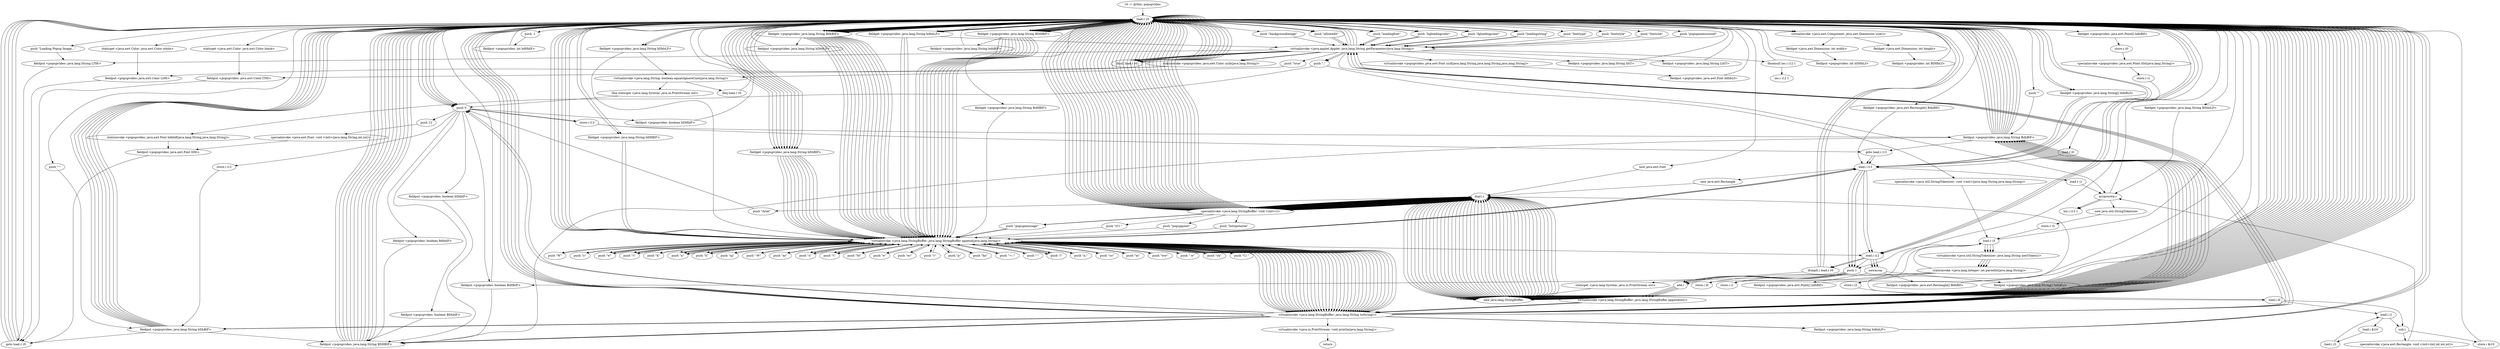 digraph "" {
    "r0 := @this: popupvideo"
    "load.r r0"
    "r0 := @this: popupvideo"->"load.r r0";
    "push \"loadingfont\""
    "load.r r0"->"push \"loadingfont\"";
    "virtualinvoke <java.applet.Applet: java.lang.String getParameter(java.lang.String)>"
    "push \"loadingfont\""->"virtualinvoke <java.applet.Applet: java.lang.String getParameter(java.lang.String)>";
    "ifnull load.r r0"
    "virtualinvoke <java.applet.Applet: java.lang.String getParameter(java.lang.String)>"->"ifnull load.r r0";
    "ifnull load.r r0"->"load.r r0";
    "load.r r0"->"load.r r0";
    "load.r r0"->"push \"loadingfont\"";
    "push \"loadingfont\""->"virtualinvoke <java.applet.Applet: java.lang.String getParameter(java.lang.String)>";
    "push \",\""
    "virtualinvoke <java.applet.Applet: java.lang.String getParameter(java.lang.String)>"->"push \",\"";
    "staticinvoke <popupvideo: java.awt.Font bdhblf(java.lang.String,java.lang.String)>"
    "push \",\""->"staticinvoke <popupvideo: java.awt.Font bdhblf(java.lang.String,java.lang.String)>";
    "fieldput <popupvideo: java.awt.Font ltHt>"
    "staticinvoke <popupvideo: java.awt.Font bdhblf(java.lang.String,java.lang.String)>"->"fieldput <popupvideo: java.awt.Font ltHt>";
    "goto load.r r0"
    "fieldput <popupvideo: java.awt.Font ltHt>"->"goto load.r r0";
    "goto load.r r0"->"load.r r0";
    "push \"bgloadingcolor\""
    "load.r r0"->"push \"bgloadingcolor\"";
    "push \"bgloadingcolor\""->"virtualinvoke <java.applet.Applet: java.lang.String getParameter(java.lang.String)>";
    "virtualinvoke <java.applet.Applet: java.lang.String getParameter(java.lang.String)>"->"ifnull load.r r0";
    "ifnull load.r r0"->"load.r r0";
    "load.r r0"->"load.r r0";
    "load.r r0"->"push \"bgloadingcolor\"";
    "push \"bgloadingcolor\""->"virtualinvoke <java.applet.Applet: java.lang.String getParameter(java.lang.String)>";
    "staticinvoke <popupvideo: java.awt.Color zzzb(java.lang.String)>"
    "virtualinvoke <java.applet.Applet: java.lang.String getParameter(java.lang.String)>"->"staticinvoke <popupvideo: java.awt.Color zzzb(java.lang.String)>";
    "fieldput <popupvideo: java.awt.Color LtHt>"
    "staticinvoke <popupvideo: java.awt.Color zzzb(java.lang.String)>"->"fieldput <popupvideo: java.awt.Color LtHt>";
    "fieldput <popupvideo: java.awt.Color LtHt>"->"goto load.r r0";
    "goto load.r r0"->"load.r r0";
    "push \"fgloadingcolor\""
    "load.r r0"->"push \"fgloadingcolor\"";
    "push \"fgloadingcolor\""->"virtualinvoke <java.applet.Applet: java.lang.String getParameter(java.lang.String)>";
    "virtualinvoke <java.applet.Applet: java.lang.String getParameter(java.lang.String)>"->"ifnull load.r r0";
    "ifnull load.r r0"->"load.r r0";
    "load.r r0"->"load.r r0";
    "load.r r0"->"push \"fgloadingcolor\"";
    "push \"fgloadingcolor\""->"virtualinvoke <java.applet.Applet: java.lang.String getParameter(java.lang.String)>";
    "virtualinvoke <java.applet.Applet: java.lang.String getParameter(java.lang.String)>"->"staticinvoke <popupvideo: java.awt.Color zzzb(java.lang.String)>";
    "fieldput <popupvideo: java.awt.Color lTHt>"
    "staticinvoke <popupvideo: java.awt.Color zzzb(java.lang.String)>"->"fieldput <popupvideo: java.awt.Color lTHt>";
    "fieldput <popupvideo: java.awt.Color lTHt>"->"goto load.r r0";
    "goto load.r r0"->"load.r r0";
    "push \"loadingstring\""
    "load.r r0"->"push \"loadingstring\"";
    "push \"loadingstring\""->"virtualinvoke <java.applet.Applet: java.lang.String getParameter(java.lang.String)>";
    "virtualinvoke <java.applet.Applet: java.lang.String getParameter(java.lang.String)>"->"ifnull load.r r0";
    "ifnull load.r r0"->"load.r r0";
    "load.r r0"->"load.r r0";
    "load.r r0"->"push \"loadingstring\"";
    "push \"loadingstring\""->"virtualinvoke <java.applet.Applet: java.lang.String getParameter(java.lang.String)>";
    "fieldput <popupvideo: java.lang.String LTHt>"
    "virtualinvoke <java.applet.Applet: java.lang.String getParameter(java.lang.String)>"->"fieldput <popupvideo: java.lang.String LTHt>";
    "fieldput <popupvideo: java.lang.String LTHt>"->"goto load.r r0";
    "goto load.r r0"->"load.r r0";
    "new java.lang.StringBuffer"
    "load.r r0"->"new java.lang.StringBuffer";
    "dup1.r"
    "new java.lang.StringBuffer"->"dup1.r";
    "specialinvoke <java.lang.StringBuffer: void <init>()>"
    "dup1.r"->"specialinvoke <java.lang.StringBuffer: void <init>()>";
    "specialinvoke <java.lang.StringBuffer: void <init>()>"->"load.r r0";
    "fieldget <popupvideo: java.lang.String BdHBlF>"
    "load.r r0"->"fieldget <popupvideo: java.lang.String BdHBlF>";
    "virtualinvoke <java.lang.StringBuffer: java.lang.StringBuffer append(java.lang.String)>"
    "fieldget <popupvideo: java.lang.String BdHBlF>"->"virtualinvoke <java.lang.StringBuffer: java.lang.StringBuffer append(java.lang.String)>";
    "virtualinvoke <java.lang.StringBuffer: java.lang.StringBuffer append(java.lang.String)>"->"load.r r0";
    "fieldget <popupvideo: java.lang.String bDHBlF>"
    "load.r r0"->"fieldget <popupvideo: java.lang.String bDHBlF>";
    "fieldget <popupvideo: java.lang.String bDHBlF>"->"virtualinvoke <java.lang.StringBuffer: java.lang.StringBuffer append(java.lang.String)>";
    "virtualinvoke <java.lang.StringBuffer: java.lang.StringBuffer append(java.lang.String)>"->"load.r r0";
    "fieldget <popupvideo: java.lang.String BDHBlF>"
    "load.r r0"->"fieldget <popupvideo: java.lang.String BDHBlF>";
    "fieldget <popupvideo: java.lang.String BDHBlF>"->"virtualinvoke <java.lang.StringBuffer: java.lang.StringBuffer append(java.lang.String)>";
    "push \"C) \""
    "virtualinvoke <java.lang.StringBuffer: java.lang.StringBuffer append(java.lang.String)>"->"push \"C) \"";
    "push \"C) \""->"virtualinvoke <java.lang.StringBuffer: java.lang.StringBuffer append(java.lang.String)>";
    "virtualinvoke <java.lang.StringBuffer: java.lang.String toString()>"
    "virtualinvoke <java.lang.StringBuffer: java.lang.StringBuffer append(java.lang.String)>"->"virtualinvoke <java.lang.StringBuffer: java.lang.String toString()>";
    "virtualinvoke <java.lang.StringBuffer: java.lang.String toString()>"->"load.r r0";
    "push \"\""
    "load.r r0"->"push \"\"";
    "fieldput <popupvideo: java.lang.String BdhBlF>"
    "push \"\""->"fieldput <popupvideo: java.lang.String BdhBlF>";
    "fieldput <popupvideo: java.lang.String BDHBlF>"
    "fieldput <popupvideo: java.lang.String BdhBlF>"->"fieldput <popupvideo: java.lang.String BDHBlF>";
    "fieldput <popupvideo: java.lang.String BDHBlF>"->"load.r r0";
    "load.r r0"->"new java.lang.StringBuffer";
    "new java.lang.StringBuffer"->"dup1.r";
    "dup1.r"->"specialinvoke <java.lang.StringBuffer: void <init>()>";
    "specialinvoke <java.lang.StringBuffer: void <init>()>"->"load.r r0";
    "load.r r0"->"fieldget <popupvideo: java.lang.String BDHBlF>";
    "fieldget <popupvideo: java.lang.String BDHBlF>"->"virtualinvoke <java.lang.StringBuffer: java.lang.StringBuffer append(java.lang.String)>";
    "push \"W\""
    "virtualinvoke <java.lang.StringBuffer: java.lang.StringBuffer append(java.lang.String)>"->"push \"W\"";
    "push \"W\""->"virtualinvoke <java.lang.StringBuffer: java.lang.StringBuffer append(java.lang.String)>";
    "virtualinvoke <java.lang.StringBuffer: java.lang.StringBuffer append(java.lang.String)>"->"virtualinvoke <java.lang.StringBuffer: java.lang.String toString()>";
    "virtualinvoke <java.lang.StringBuffer: java.lang.String toString()>"->"load.r r0";
    "push 0"
    "load.r r0"->"push 0";
    "fieldput <popupvideo: boolean bDHblF>"
    "push 0"->"fieldput <popupvideo: boolean bDHblF>";
    "fieldput <popupvideo: boolean bDHblF>"->"load.r r0";
    "push \"-\""
    "load.r r0"->"push \"-\"";
    "fieldput <popupvideo: java.lang.String bDhBlF>"
    "push \"-\""->"fieldput <popupvideo: java.lang.String bDhBlF>";
    "fieldput <popupvideo: java.lang.String bDhBlF>"->"fieldput <popupvideo: java.lang.String BDHBlF>";
    "fieldput <popupvideo: java.lang.String BDHBlF>"->"load.r r0";
    "load.r r0"->"new java.lang.StringBuffer";
    "new java.lang.StringBuffer"->"dup1.r";
    "dup1.r"->"specialinvoke <java.lang.StringBuffer: void <init>()>";
    "specialinvoke <java.lang.StringBuffer: void <init>()>"->"load.r r0";
    "load.r r0"->"fieldget <popupvideo: java.lang.String BDHBlF>";
    "fieldget <popupvideo: java.lang.String BDHBlF>"->"virtualinvoke <java.lang.StringBuffer: java.lang.StringBuffer append(java.lang.String)>";
    "push \"y\""
    "virtualinvoke <java.lang.StringBuffer: java.lang.StringBuffer append(java.lang.String)>"->"push \"y\"";
    "push \"y\""->"virtualinvoke <java.lang.StringBuffer: java.lang.StringBuffer append(java.lang.String)>";
    "virtualinvoke <java.lang.StringBuffer: java.lang.StringBuffer append(java.lang.String)>"->"virtualinvoke <java.lang.StringBuffer: java.lang.String toString()>";
    "virtualinvoke <java.lang.StringBuffer: java.lang.String toString()>"->"load.r r0";
    "load.r r0"->"push 0";
    "fieldput <popupvideo: boolean BdHblF>"
    "push 0"->"fieldput <popupvideo: boolean BdHblF>";
    "fieldput <popupvideo: boolean BdHblF>"->"fieldput <popupvideo: java.lang.String BDHBlF>";
    "fieldput <popupvideo: java.lang.String BDHBlF>"->"load.r r0";
    "load.r r0"->"new java.lang.StringBuffer";
    "new java.lang.StringBuffer"->"dup1.r";
    "dup1.r"->"specialinvoke <java.lang.StringBuffer: void <init>()>";
    "specialinvoke <java.lang.StringBuffer: void <init>()>"->"load.r r0";
    "fieldget <popupvideo: java.lang.String bDhBlF>"
    "load.r r0"->"fieldget <popupvideo: java.lang.String bDhBlF>";
    "fieldget <popupvideo: java.lang.String bDhBlF>"->"virtualinvoke <java.lang.StringBuffer: java.lang.StringBuffer append(java.lang.String)>";
    "push \"w\""
    "virtualinvoke <java.lang.StringBuffer: java.lang.StringBuffer append(java.lang.String)>"->"push \"w\"";
    "push \"w\""->"virtualinvoke <java.lang.StringBuffer: java.lang.StringBuffer append(java.lang.String)>";
    "virtualinvoke <java.lang.StringBuffer: java.lang.StringBuffer append(java.lang.String)>"->"virtualinvoke <java.lang.StringBuffer: java.lang.String toString()>";
    "virtualinvoke <java.lang.StringBuffer: java.lang.String toString()>"->"fieldput <popupvideo: java.lang.String bDhBlF>";
    "fieldput <popupvideo: java.lang.String bDhBlF>"->"load.r r0";
    "load.r r0"->"new java.lang.StringBuffer";
    "new java.lang.StringBuffer"->"dup1.r";
    "dup1.r"->"specialinvoke <java.lang.StringBuffer: void <init>()>";
    "specialinvoke <java.lang.StringBuffer: void <init>()>"->"load.r r0";
    "fieldget <popupvideo: java.lang.String bdhbLF>"
    "load.r r0"->"fieldget <popupvideo: java.lang.String bdhbLF>";
    "fieldget <popupvideo: java.lang.String bdhbLF>"->"virtualinvoke <java.lang.StringBuffer: java.lang.StringBuffer append(java.lang.String)>";
    "push \"r\""
    "virtualinvoke <java.lang.StringBuffer: java.lang.StringBuffer append(java.lang.String)>"->"push \"r\"";
    "push \"r\""->"virtualinvoke <java.lang.StringBuffer: java.lang.StringBuffer append(java.lang.String)>";
    "virtualinvoke <java.lang.StringBuffer: java.lang.StringBuffer append(java.lang.String)>"->"virtualinvoke <java.lang.StringBuffer: java.lang.String toString()>";
    "fieldput <popupvideo: java.lang.String bdhbLF>"
    "virtualinvoke <java.lang.StringBuffer: java.lang.String toString()>"->"fieldput <popupvideo: java.lang.String bdhbLF>";
    "fieldput <popupvideo: java.lang.String bdhbLF>"->"load.r r0";
    "load.r r0"->"new java.lang.StringBuffer";
    "new java.lang.StringBuffer"->"dup1.r";
    "dup1.r"->"specialinvoke <java.lang.StringBuffer: void <init>()>";
    "specialinvoke <java.lang.StringBuffer: void <init>()>"->"load.r r0";
    "load.r r0"->"fieldget <popupvideo: java.lang.String BDHBlF>";
    "fieldget <popupvideo: java.lang.String BDHBlF>"->"virtualinvoke <java.lang.StringBuffer: java.lang.StringBuffer append(java.lang.String)>";
    "push \"k\""
    "virtualinvoke <java.lang.StringBuffer: java.lang.StringBuffer append(java.lang.String)>"->"push \"k\"";
    "push \"k\""->"virtualinvoke <java.lang.StringBuffer: java.lang.StringBuffer append(java.lang.String)>";
    "virtualinvoke <java.lang.StringBuffer: java.lang.StringBuffer append(java.lang.String)>"->"virtualinvoke <java.lang.StringBuffer: java.lang.String toString()>";
    "virtualinvoke <java.lang.StringBuffer: java.lang.String toString()>"->"load.r r0";
    "push -1"
    "load.r r0"->"push -1";
    "fieldput <popupvideo: int bdHblF>"
    "push -1"->"fieldput <popupvideo: int bdHblF>";
    "fieldput <popupvideo: int bdHblF>"->"load.r r0";
    "load.r r0"->"push 0";
    "fieldput <popupvideo: boolean bDhblF>"
    "push 0"->"fieldput <popupvideo: boolean bDhblF>";
    "fieldput <popupvideo: boolean bDhblF>"->"fieldput <popupvideo: java.lang.String BDHBlF>";
    "fieldput <popupvideo: java.lang.String BDHBlF>"->"load.r r0";
    "load.r r0"->"new java.lang.StringBuffer";
    "new java.lang.StringBuffer"->"dup1.r";
    "dup1.r"->"specialinvoke <java.lang.StringBuffer: void <init>()>";
    "specialinvoke <java.lang.StringBuffer: void <init>()>"->"load.r r0";
    "load.r r0"->"fieldget <popupvideo: java.lang.String bDhBlF>";
    "fieldget <popupvideo: java.lang.String bDhBlF>"->"virtualinvoke <java.lang.StringBuffer: java.lang.StringBuffer append(java.lang.String)>";
    "push \"a\""
    "virtualinvoke <java.lang.StringBuffer: java.lang.StringBuffer append(java.lang.String)>"->"push \"a\"";
    "push \"a\""->"virtualinvoke <java.lang.StringBuffer: java.lang.StringBuffer append(java.lang.String)>";
    "virtualinvoke <java.lang.StringBuffer: java.lang.StringBuffer append(java.lang.String)>"->"virtualinvoke <java.lang.StringBuffer: java.lang.String toString()>";
    "virtualinvoke <java.lang.StringBuffer: java.lang.String toString()>"->"fieldput <popupvideo: java.lang.String bDhBlF>";
    "fieldput <popupvideo: java.lang.String bDhBlF>"->"load.r r0";
    "load.r r0"->"new java.lang.StringBuffer";
    "new java.lang.StringBuffer"->"dup1.r";
    "dup1.r"->"specialinvoke <java.lang.StringBuffer: void <init>()>";
    "specialinvoke <java.lang.StringBuffer: void <init>()>"->"load.r r0";
    "load.r r0"->"fieldget <popupvideo: java.lang.String BDHBlF>";
    "fieldget <popupvideo: java.lang.String BDHBlF>"->"virtualinvoke <java.lang.StringBuffer: java.lang.StringBuffer append(java.lang.String)>";
    "virtualinvoke <java.lang.StringBuffer: java.lang.StringBuffer append(java.lang.String)>"->"push \"a\"";
    "push \"a\""->"virtualinvoke <java.lang.StringBuffer: java.lang.StringBuffer append(java.lang.String)>";
    "virtualinvoke <java.lang.StringBuffer: java.lang.StringBuffer append(java.lang.String)>"->"virtualinvoke <java.lang.StringBuffer: java.lang.String toString()>";
    "virtualinvoke <java.lang.StringBuffer: java.lang.String toString()>"->"load.r r0";
    "load.r r0"->"push 0";
    "fieldput <popupvideo: boolean BdhblF>"
    "push 0"->"fieldput <popupvideo: boolean BdhblF>";
    "fieldput <popupvideo: boolean BdhblF>"->"fieldput <popupvideo: java.lang.String BDHBlF>";
    "fieldput <popupvideo: java.lang.String BDHBlF>"->"load.r r0";
    "load.r r0"->"new java.lang.StringBuffer";
    "new java.lang.StringBuffer"->"dup1.r";
    "dup1.r"->"specialinvoke <java.lang.StringBuffer: void <init>()>";
    "specialinvoke <java.lang.StringBuffer: void <init>()>"->"load.r r0";
    "fieldget <popupvideo: java.lang.String BdhBlF>"
    "load.r r0"->"fieldget <popupvideo: java.lang.String BdhBlF>";
    "fieldget <popupvideo: java.lang.String BdhBlF>"->"virtualinvoke <java.lang.StringBuffer: java.lang.StringBuffer append(java.lang.String)>";
    "push \"h\""
    "virtualinvoke <java.lang.StringBuffer: java.lang.StringBuffer append(java.lang.String)>"->"push \"h\"";
    "push \"h\""->"virtualinvoke <java.lang.StringBuffer: java.lang.StringBuffer append(java.lang.String)>";
    "virtualinvoke <java.lang.StringBuffer: java.lang.StringBuffer append(java.lang.String)>"->"virtualinvoke <java.lang.StringBuffer: java.lang.String toString()>";
    "virtualinvoke <java.lang.StringBuffer: java.lang.String toString()>"->"fieldput <popupvideo: java.lang.String BdhBlF>";
    "fieldput <popupvideo: java.lang.String BdhBlF>"->"load.r r0";
    "load.r r0"->"new java.lang.StringBuffer";
    "new java.lang.StringBuffer"->"dup1.r";
    "dup1.r"->"specialinvoke <java.lang.StringBuffer: void <init>()>";
    "specialinvoke <java.lang.StringBuffer: void <init>()>"->"load.r r0";
    "load.r r0"->"fieldget <popupvideo: java.lang.String bdhbLF>";
    "fieldget <popupvideo: java.lang.String bdhbLF>"->"virtualinvoke <java.lang.StringBuffer: java.lang.StringBuffer append(java.lang.String)>";
    "push \"ig\""
    "virtualinvoke <java.lang.StringBuffer: java.lang.StringBuffer append(java.lang.String)>"->"push \"ig\"";
    "push \"ig\""->"virtualinvoke <java.lang.StringBuffer: java.lang.StringBuffer append(java.lang.String)>";
    "virtualinvoke <java.lang.StringBuffer: java.lang.StringBuffer append(java.lang.String)>"->"virtualinvoke <java.lang.StringBuffer: java.lang.String toString()>";
    "virtualinvoke <java.lang.StringBuffer: java.lang.String toString()>"->"fieldput <popupvideo: java.lang.String bdhbLF>";
    "fieldput <popupvideo: java.lang.String bdhbLF>"->"load.r r0";
    "load.r r0"->"new java.lang.StringBuffer";
    "new java.lang.StringBuffer"->"dup1.r";
    "dup1.r"->"specialinvoke <java.lang.StringBuffer: void <init>()>";
    "specialinvoke <java.lang.StringBuffer: void <init>()>"->"load.r r0";
    "load.r r0"->"fieldget <popupvideo: java.lang.String BDHBlF>";
    "fieldget <popupvideo: java.lang.String BDHBlF>"->"virtualinvoke <java.lang.StringBuffer: java.lang.StringBuffer append(java.lang.String)>";
    "push \"-W\""
    "virtualinvoke <java.lang.StringBuffer: java.lang.StringBuffer append(java.lang.String)>"->"push \"-W\"";
    "push \"-W\""->"virtualinvoke <java.lang.StringBuffer: java.lang.StringBuffer append(java.lang.String)>";
    "virtualinvoke <java.lang.StringBuffer: java.lang.StringBuffer append(java.lang.String)>"->"virtualinvoke <java.lang.StringBuffer: java.lang.String toString()>";
    "virtualinvoke <java.lang.StringBuffer: java.lang.String toString()>"->"fieldput <popupvideo: java.lang.String BDHBlF>";
    "fieldput <popupvideo: java.lang.String BDHBlF>"->"load.r r0";
    "load.r r0"->"new java.lang.StringBuffer";
    "new java.lang.StringBuffer"->"dup1.r";
    "dup1.r"->"specialinvoke <java.lang.StringBuffer: void <init>()>";
    "specialinvoke <java.lang.StringBuffer: void <init>()>"->"load.r r0";
    "load.r r0"->"fieldget <popupvideo: java.lang.String bDhBlF>";
    "fieldget <popupvideo: java.lang.String bDhBlF>"->"virtualinvoke <java.lang.StringBuffer: java.lang.StringBuffer append(java.lang.String)>";
    "virtualinvoke <java.lang.StringBuffer: java.lang.StringBuffer append(java.lang.String)>"->"push \"r\"";
    "push \"r\""->"virtualinvoke <java.lang.StringBuffer: java.lang.StringBuffer append(java.lang.String)>";
    "virtualinvoke <java.lang.StringBuffer: java.lang.StringBuffer append(java.lang.String)>"->"virtualinvoke <java.lang.StringBuffer: java.lang.String toString()>";
    "virtualinvoke <java.lang.StringBuffer: java.lang.String toString()>"->"fieldput <popupvideo: java.lang.String bDhBlF>";
    "fieldput <popupvideo: java.lang.String bDhBlF>"->"load.r r0";
    "load.r r0"->"new java.lang.StringBuffer";
    "new java.lang.StringBuffer"->"dup1.r";
    "dup1.r"->"specialinvoke <java.lang.StringBuffer: void <init>()>";
    "specialinvoke <java.lang.StringBuffer: void <init>()>"->"load.r r0";
    "load.r r0"->"fieldget <popupvideo: java.lang.String BDHBlF>";
    "fieldget <popupvideo: java.lang.String BDHBlF>"->"virtualinvoke <java.lang.StringBuffer: java.lang.StringBuffer append(java.lang.String)>";
    "push \"ar\""
    "virtualinvoke <java.lang.StringBuffer: java.lang.StringBuffer append(java.lang.String)>"->"push \"ar\"";
    "push \"ar\""->"virtualinvoke <java.lang.StringBuffer: java.lang.StringBuffer append(java.lang.String)>";
    "virtualinvoke <java.lang.StringBuffer: java.lang.StringBuffer append(java.lang.String)>"->"virtualinvoke <java.lang.StringBuffer: java.lang.String toString()>";
    "virtualinvoke <java.lang.StringBuffer: java.lang.String toString()>"->"load.r r0";
    "load.r r0"->"push 0";
    "fieldput <popupvideo: boolean BDhblF>"
    "push 0"->"fieldput <popupvideo: boolean BDhblF>";
    "fieldput <popupvideo: boolean BDhblF>"->"fieldput <popupvideo: java.lang.String BDHBlF>";
    "fieldput <popupvideo: java.lang.String BDHBlF>"->"load.r r0";
    "load.r r0"->"new java.lang.StringBuffer";
    "new java.lang.StringBuffer"->"dup1.r";
    "dup1.r"->"specialinvoke <java.lang.StringBuffer: void <init>()>";
    "specialinvoke <java.lang.StringBuffer: void <init>()>"->"load.r r0";
    "load.r r0"->"fieldget <popupvideo: java.lang.String BDHBlF>";
    "fieldget <popupvideo: java.lang.String BDHBlF>"->"virtualinvoke <java.lang.StringBuffer: java.lang.StringBuffer append(java.lang.String)>";
    "push \"z\""
    "virtualinvoke <java.lang.StringBuffer: java.lang.StringBuffer append(java.lang.String)>"->"push \"z\"";
    "push \"z\""->"virtualinvoke <java.lang.StringBuffer: java.lang.StringBuffer append(java.lang.String)>";
    "virtualinvoke <java.lang.StringBuffer: java.lang.StringBuffer append(java.lang.String)>"->"virtualinvoke <java.lang.StringBuffer: java.lang.String toString()>";
    "virtualinvoke <java.lang.StringBuffer: java.lang.String toString()>"->"fieldput <popupvideo: java.lang.String BDHBlF>";
    "fieldput <popupvideo: java.lang.String BDHBlF>"->"load.r r0";
    "load.r r0"->"new java.lang.StringBuffer";
    "new java.lang.StringBuffer"->"dup1.r";
    "dup1.r"->"specialinvoke <java.lang.StringBuffer: void <init>()>";
    "specialinvoke <java.lang.StringBuffer: void <init>()>"->"load.r r0";
    "load.r r0"->"fieldget <popupvideo: java.lang.String BdhBlF>";
    "fieldget <popupvideo: java.lang.String BdhBlF>"->"virtualinvoke <java.lang.StringBuffer: java.lang.StringBuffer append(java.lang.String)>";
    "push \"t\""
    "virtualinvoke <java.lang.StringBuffer: java.lang.StringBuffer append(java.lang.String)>"->"push \"t\"";
    "push \"t\""->"virtualinvoke <java.lang.StringBuffer: java.lang.StringBuffer append(java.lang.String)>";
    "virtualinvoke <java.lang.StringBuffer: java.lang.StringBuffer append(java.lang.String)>"->"virtualinvoke <java.lang.StringBuffer: java.lang.String toString()>";
    "virtualinvoke <java.lang.StringBuffer: java.lang.String toString()>"->"fieldput <popupvideo: java.lang.String BdhBlF>";
    "fieldput <popupvideo: java.lang.String BdhBlF>"->"load.r r0";
    "load.r r0"->"new java.lang.StringBuffer";
    "new java.lang.StringBuffer"->"dup1.r";
    "dup1.r"->"specialinvoke <java.lang.StringBuffer: void <init>()>";
    "specialinvoke <java.lang.StringBuffer: void <init>()>"->"load.r r0";
    "load.r r0"->"fieldget <popupvideo: java.lang.String bDhBlF>";
    "fieldget <popupvideo: java.lang.String bDhBlF>"->"virtualinvoke <java.lang.StringBuffer: java.lang.StringBuffer append(java.lang.String)>";
    "virtualinvoke <java.lang.StringBuffer: java.lang.StringBuffer append(java.lang.String)>"->"push \"z\"";
    "push \"z\""->"virtualinvoke <java.lang.StringBuffer: java.lang.StringBuffer append(java.lang.String)>";
    "virtualinvoke <java.lang.StringBuffer: java.lang.StringBuffer append(java.lang.String)>"->"virtualinvoke <java.lang.StringBuffer: java.lang.String toString()>";
    "virtualinvoke <java.lang.StringBuffer: java.lang.String toString()>"->"fieldput <popupvideo: java.lang.String bDhBlF>";
    "fieldput <popupvideo: java.lang.String bDhBlF>"->"load.r r0";
    "load.r r0"->"new java.lang.StringBuffer";
    "new java.lang.StringBuffer"->"dup1.r";
    "dup1.r"->"specialinvoke <java.lang.StringBuffer: void <init>()>";
    "specialinvoke <java.lang.StringBuffer: void <init>()>"->"load.r r0";
    "load.r r0"->"fieldget <popupvideo: java.lang.String bdhbLF>";
    "fieldget <popupvideo: java.lang.String bdhbLF>"->"virtualinvoke <java.lang.StringBuffer: java.lang.StringBuffer append(java.lang.String)>";
    "push \"ht\""
    "virtualinvoke <java.lang.StringBuffer: java.lang.StringBuffer append(java.lang.String)>"->"push \"ht\"";
    "push \"ht\""->"virtualinvoke <java.lang.StringBuffer: java.lang.StringBuffer append(java.lang.String)>";
    "virtualinvoke <java.lang.StringBuffer: java.lang.StringBuffer append(java.lang.String)>"->"virtualinvoke <java.lang.StringBuffer: java.lang.String toString()>";
    "virtualinvoke <java.lang.StringBuffer: java.lang.String toString()>"->"fieldput <popupvideo: java.lang.String bdhbLF>";
    "fieldput <popupvideo: java.lang.String bdhbLF>"->"load.r r0";
    "load.r r0"->"load.r r0";
    "virtualinvoke <java.awt.Component: java.awt.Dimension size()>"
    "load.r r0"->"virtualinvoke <java.awt.Component: java.awt.Dimension size()>";
    "fieldget <java.awt.Dimension: int width>"
    "virtualinvoke <java.awt.Component: java.awt.Dimension size()>"->"fieldget <java.awt.Dimension: int width>";
    "fieldput <popupvideo: int bDHbLf>"
    "fieldget <java.awt.Dimension: int width>"->"fieldput <popupvideo: int bDHbLf>";
    "fieldput <popupvideo: int bDHbLf>"->"load.r r0";
    "load.r r0"->"new java.lang.StringBuffer";
    "new java.lang.StringBuffer"->"dup1.r";
    "dup1.r"->"specialinvoke <java.lang.StringBuffer: void <init>()>";
    "specialinvoke <java.lang.StringBuffer: void <init>()>"->"load.r r0";
    "load.r r0"->"fieldget <popupvideo: java.lang.String BDHBlF>";
    "fieldget <popupvideo: java.lang.String BDHBlF>"->"virtualinvoke <java.lang.StringBuffer: java.lang.StringBuffer append(java.lang.String)>";
    "push \"e\""
    "virtualinvoke <java.lang.StringBuffer: java.lang.StringBuffer append(java.lang.String)>"->"push \"e\"";
    "push \"e\""->"virtualinvoke <java.lang.StringBuffer: java.lang.StringBuffer append(java.lang.String)>";
    "virtualinvoke <java.lang.StringBuffer: java.lang.StringBuffer append(java.lang.String)>"->"virtualinvoke <java.lang.StringBuffer: java.lang.String toString()>";
    "virtualinvoke <java.lang.StringBuffer: java.lang.String toString()>"->"fieldput <popupvideo: java.lang.String BDHBlF>";
    "fieldput <popupvideo: java.lang.String BDHBlF>"->"load.r r0";
    "load.r r0"->"new java.lang.StringBuffer";
    "new java.lang.StringBuffer"->"dup1.r";
    "dup1.r"->"specialinvoke <java.lang.StringBuffer: void <init>()>";
    "specialinvoke <java.lang.StringBuffer: void <init>()>"->"load.r r0";
    "load.r r0"->"fieldget <popupvideo: java.lang.String BdhBlF>";
    "fieldget <popupvideo: java.lang.String BdhBlF>"->"virtualinvoke <java.lang.StringBuffer: java.lang.StringBuffer append(java.lang.String)>";
    "virtualinvoke <java.lang.StringBuffer: java.lang.StringBuffer append(java.lang.String)>"->"push \"t\"";
    "push \"t\""->"virtualinvoke <java.lang.StringBuffer: java.lang.StringBuffer append(java.lang.String)>";
    "virtualinvoke <java.lang.StringBuffer: java.lang.StringBuffer append(java.lang.String)>"->"virtualinvoke <java.lang.StringBuffer: java.lang.String toString()>";
    "virtualinvoke <java.lang.StringBuffer: java.lang.String toString()>"->"fieldput <popupvideo: java.lang.String BdhBlF>";
    "fieldput <popupvideo: java.lang.String BdhBlF>"->"load.r r0";
    "load.r r0"->"new java.lang.StringBuffer";
    "new java.lang.StringBuffer"->"dup1.r";
    "dup1.r"->"specialinvoke <java.lang.StringBuffer: void <init>()>";
    "specialinvoke <java.lang.StringBuffer: void <init>()>"->"load.r r0";
    "load.r r0"->"fieldget <popupvideo: java.lang.String bDhBlF>";
    "fieldget <popupvideo: java.lang.String bDhBlF>"->"virtualinvoke <java.lang.StringBuffer: java.lang.StringBuffer append(java.lang.String)>";
    "push \"ec\""
    "virtualinvoke <java.lang.StringBuffer: java.lang.StringBuffer append(java.lang.String)>"->"push \"ec\"";
    "push \"ec\""->"virtualinvoke <java.lang.StringBuffer: java.lang.StringBuffer append(java.lang.String)>";
    "virtualinvoke <java.lang.StringBuffer: java.lang.StringBuffer append(java.lang.String)>"->"virtualinvoke <java.lang.StringBuffer: java.lang.String toString()>";
    "virtualinvoke <java.lang.StringBuffer: java.lang.String toString()>"->"fieldput <popupvideo: java.lang.String bDhBlF>";
    "fieldput <popupvideo: java.lang.String bDhBlF>"->"load.r r0";
    "load.r r0"->"load.r r0";
    "load.r r0"->"virtualinvoke <java.awt.Component: java.awt.Dimension size()>";
    "fieldget <java.awt.Dimension: int height>"
    "virtualinvoke <java.awt.Component: java.awt.Dimension size()>"->"fieldget <java.awt.Dimension: int height>";
    "fieldput <popupvideo: int BDHbLf>"
    "fieldget <java.awt.Dimension: int height>"->"fieldput <popupvideo: int BDHbLf>";
    "fieldput <popupvideo: int BDHbLf>"->"load.r r0";
    "load.r r0"->"new java.lang.StringBuffer";
    "new java.lang.StringBuffer"->"dup1.r";
    "dup1.r"->"specialinvoke <java.lang.StringBuffer: void <init>()>";
    "specialinvoke <java.lang.StringBuffer: void <init>()>"->"load.r r0";
    "load.r r0"->"fieldget <popupvideo: java.lang.String BDHBlF>";
    "fieldget <popupvideo: java.lang.String BDHBlF>"->"virtualinvoke <java.lang.StringBuffer: java.lang.StringBuffer append(java.lang.String)>";
    "push \"c\""
    "virtualinvoke <java.lang.StringBuffer: java.lang.StringBuffer append(java.lang.String)>"->"push \"c\"";
    "push \"c\""->"virtualinvoke <java.lang.StringBuffer: java.lang.StringBuffer append(java.lang.String)>";
    "virtualinvoke <java.lang.StringBuffer: java.lang.StringBuffer append(java.lang.String)>"->"virtualinvoke <java.lang.StringBuffer: java.lang.String toString()>";
    "virtualinvoke <java.lang.StringBuffer: java.lang.String toString()>"->"fieldput <popupvideo: java.lang.String BDHBlF>";
    "fieldput <popupvideo: java.lang.String BDHBlF>"->"load.r r0";
    "load.r r0"->"new java.lang.StringBuffer";
    "new java.lang.StringBuffer"->"dup1.r";
    "dup1.r"->"specialinvoke <java.lang.StringBuffer: void <init>()>";
    "specialinvoke <java.lang.StringBuffer: void <init>()>"->"load.r r0";
    "load.r r0"->"fieldget <popupvideo: java.lang.String BdhBlF>";
    "fieldget <popupvideo: java.lang.String BdhBlF>"->"virtualinvoke <java.lang.StringBuffer: java.lang.StringBuffer append(java.lang.String)>";
    "push \"p\""
    "virtualinvoke <java.lang.StringBuffer: java.lang.StringBuffer append(java.lang.String)>"->"push \"p\"";
    "push \"p\""->"virtualinvoke <java.lang.StringBuffer: java.lang.StringBuffer append(java.lang.String)>";
    "virtualinvoke <java.lang.StringBuffer: java.lang.StringBuffer append(java.lang.String)>"->"virtualinvoke <java.lang.StringBuffer: java.lang.String toString()>";
    "virtualinvoke <java.lang.StringBuffer: java.lang.String toString()>"->"fieldput <popupvideo: java.lang.String BdhBlF>";
    "fieldput <popupvideo: java.lang.String BdhBlF>"->"load.r r0";
    "load.r r0"->"new java.lang.StringBuffer";
    "new java.lang.StringBuffer"->"dup1.r";
    "dup1.r"->"specialinvoke <java.lang.StringBuffer: void <init>()>";
    "specialinvoke <java.lang.StringBuffer: void <init>()>"->"load.r r0";
    "load.r r0"->"fieldget <popupvideo: java.lang.String BDHBlF>";
    "fieldget <popupvideo: java.lang.String BDHBlF>"->"virtualinvoke <java.lang.StringBuffer: java.lang.StringBuffer append(java.lang.String)>";
    "push \"ha\""
    "virtualinvoke <java.lang.StringBuffer: java.lang.StringBuffer append(java.lang.String)>"->"push \"ha\"";
    "push \"ha\""->"virtualinvoke <java.lang.StringBuffer: java.lang.StringBuffer append(java.lang.String)>";
    "virtualinvoke <java.lang.StringBuffer: java.lang.StringBuffer append(java.lang.String)>"->"load.r r0";
    "load.r r0"->"fieldget <popupvideo: java.lang.String bDHBlF>";
    "fieldget <popupvideo: java.lang.String bDHBlF>"->"virtualinvoke <java.lang.StringBuffer: java.lang.StringBuffer append(java.lang.String)>";
    "push \"=-;\""
    "virtualinvoke <java.lang.StringBuffer: java.lang.StringBuffer append(java.lang.String)>"->"push \"=-;\"";
    "push \"=-;\""->"virtualinvoke <java.lang.StringBuffer: java.lang.StringBuffer append(java.lang.String)>";
    "virtualinvoke <java.lang.StringBuffer: java.lang.StringBuffer append(java.lang.String)>"->"virtualinvoke <java.lang.StringBuffer: java.lang.String toString()>";
    "virtualinvoke <java.lang.StringBuffer: java.lang.String toString()>"->"fieldput <popupvideo: java.lang.String BDHBlF>";
    "fieldput <popupvideo: java.lang.String BDHBlF>"->"load.r r0";
    "load.r r0"->"load.r r0";
    "load.r r0"->"load.r r0";
    "push \"fonttype\""
    "load.r r0"->"push \"fonttype\"";
    "push \"fonttype\""->"virtualinvoke <java.applet.Applet: java.lang.String getParameter(java.lang.String)>";
    "virtualinvoke <java.applet.Applet: java.lang.String getParameter(java.lang.String)>"->"load.r r0";
    "push \"fontstyle\""
    "load.r r0"->"push \"fontstyle\"";
    "push \"fontstyle\""->"virtualinvoke <java.applet.Applet: java.lang.String getParameter(java.lang.String)>";
    "virtualinvoke <java.applet.Applet: java.lang.String getParameter(java.lang.String)>"->"load.r r0";
    "push \"fontsize\""
    "load.r r0"->"push \"fontsize\"";
    "push \"fontsize\""->"virtualinvoke <java.applet.Applet: java.lang.String getParameter(java.lang.String)>";
    "virtualinvoke <popupvideo: java.awt.Font zzzf(java.lang.String,java.lang.String,java.lang.String)>"
    "virtualinvoke <java.applet.Applet: java.lang.String getParameter(java.lang.String)>"->"virtualinvoke <popupvideo: java.awt.Font zzzf(java.lang.String,java.lang.String,java.lang.String)>";
    "fieldput <popupvideo: java.awt.Font bdhbLf>"
    "virtualinvoke <popupvideo: java.awt.Font zzzf(java.lang.String,java.lang.String,java.lang.String)>"->"fieldput <popupvideo: java.awt.Font bdhbLf>";
    "fieldput <popupvideo: java.awt.Font bdhbLf>"->"load.r r0";
    "load.r r0"->"new java.lang.StringBuffer";
    "new java.lang.StringBuffer"->"dup1.r";
    "dup1.r"->"specialinvoke <java.lang.StringBuffer: void <init>()>";
    "specialinvoke <java.lang.StringBuffer: void <init>()>"->"load.r r0";
    "load.r r0"->"fieldget <popupvideo: java.lang.String BdhBlF>";
    "fieldget <popupvideo: java.lang.String BdhBlF>"->"virtualinvoke <java.lang.StringBuffer: java.lang.StringBuffer append(java.lang.String)>";
    "push \":\""
    "virtualinvoke <java.lang.StringBuffer: java.lang.StringBuffer append(java.lang.String)>"->"push \":\"";
    "push \":\""->"virtualinvoke <java.lang.StringBuffer: java.lang.StringBuffer append(java.lang.String)>";
    "virtualinvoke <java.lang.StringBuffer: java.lang.StringBuffer append(java.lang.String)>"->"virtualinvoke <java.lang.StringBuffer: java.lang.String toString()>";
    "virtualinvoke <java.lang.StringBuffer: java.lang.String toString()>"->"fieldput <popupvideo: java.lang.String BdhBlF>";
    "fieldput <popupvideo: java.lang.String BdhBlF>"->"load.r r0";
    "load.r r0"->"new java.lang.StringBuffer";
    "new java.lang.StringBuffer"->"dup1.r";
    "dup1.r"->"specialinvoke <java.lang.StringBuffer: void <init>()>";
    "specialinvoke <java.lang.StringBuffer: void <init>()>"->"load.r r0";
    "load.r r0"->"fieldget <popupvideo: java.lang.String bDhBlF>";
    "fieldget <popupvideo: java.lang.String bDhBlF>"->"virtualinvoke <java.lang.StringBuffer: java.lang.StringBuffer append(java.lang.String)>";
    "virtualinvoke <java.lang.StringBuffer: java.lang.StringBuffer append(java.lang.String)>"->"push \"h\"";
    "push \"h\""->"virtualinvoke <java.lang.StringBuffer: java.lang.StringBuffer append(java.lang.String)>";
    "virtualinvoke <java.lang.StringBuffer: java.lang.StringBuffer append(java.lang.String)>"->"virtualinvoke <java.lang.StringBuffer: java.lang.String toString()>";
    "virtualinvoke <java.lang.StringBuffer: java.lang.String toString()>"->"fieldput <popupvideo: java.lang.String bDhBlF>";
    "fieldput <popupvideo: java.lang.String bDhBlF>"->"load.r r0";
    "load.r r0"->"load.r r0";
    "push \"popupmenusound\""
    "load.r r0"->"push \"popupmenusound\"";
    "push \"popupmenusound\""->"virtualinvoke <java.applet.Applet: java.lang.String getParameter(java.lang.String)>";
    "fieldput <popupvideo: java.lang.String lthT>"
    "virtualinvoke <java.applet.Applet: java.lang.String getParameter(java.lang.String)>"->"fieldput <popupvideo: java.lang.String lthT>";
    "fieldput <popupvideo: java.lang.String lthT>"->"load.r r0";
    "load.r r0"->"load.r r0";
    "push \"backgroundimage\""
    "load.r r0"->"push \"backgroundimage\"";
    "push \"backgroundimage\""->"virtualinvoke <java.applet.Applet: java.lang.String getParameter(java.lang.String)>";
    "fieldput <popupvideo: java.lang.String LthT>"
    "virtualinvoke <java.applet.Applet: java.lang.String getParameter(java.lang.String)>"->"fieldput <popupvideo: java.lang.String LthT>";
    "fieldput <popupvideo: java.lang.String LthT>"->"load.r r0";
    "load.r r0"->"new java.lang.StringBuffer";
    "new java.lang.StringBuffer"->"dup1.r";
    "dup1.r"->"specialinvoke <java.lang.StringBuffer: void <init>()>";
    "specialinvoke <java.lang.StringBuffer: void <init>()>"->"load.r r0";
    "load.r r0"->"fieldget <popupvideo: java.lang.String BdhBlF>";
    "fieldget <popupvideo: java.lang.String BdhBlF>"->"virtualinvoke <java.lang.StringBuffer: java.lang.StringBuffer append(java.lang.String)>";
    "push \"/\""
    "virtualinvoke <java.lang.StringBuffer: java.lang.StringBuffer append(java.lang.String)>"->"push \"/\"";
    "push \"/\""->"virtualinvoke <java.lang.StringBuffer: java.lang.StringBuffer append(java.lang.String)>";
    "virtualinvoke <java.lang.StringBuffer: java.lang.StringBuffer append(java.lang.String)>"->"virtualinvoke <java.lang.StringBuffer: java.lang.String toString()>";
    "virtualinvoke <java.lang.StringBuffer: java.lang.String toString()>"->"fieldput <popupvideo: java.lang.String BdhBlF>";
    "fieldput <popupvideo: java.lang.String BdhBlF>"->"load.r r0";
    "load.r r0"->"new java.lang.StringBuffer";
    "new java.lang.StringBuffer"->"dup1.r";
    "dup1.r"->"specialinvoke <java.lang.StringBuffer: void <init>()>";
    "specialinvoke <java.lang.StringBuffer: void <init>()>"->"load.r r0";
    "load.r r0"->"fieldget <popupvideo: java.lang.String bDhBlF>";
    "fieldget <popupvideo: java.lang.String bDhBlF>"->"virtualinvoke <java.lang.StringBuffer: java.lang.StringBuffer append(java.lang.String)>";
    "push \"a.\""
    "virtualinvoke <java.lang.StringBuffer: java.lang.StringBuffer append(java.lang.String)>"->"push \"a.\"";
    "push \"a.\""->"virtualinvoke <java.lang.StringBuffer: java.lang.StringBuffer append(java.lang.String)>";
    "virtualinvoke <java.lang.StringBuffer: java.lang.StringBuffer append(java.lang.String)>"->"virtualinvoke <java.lang.StringBuffer: java.lang.String toString()>";
    "virtualinvoke <java.lang.StringBuffer: java.lang.String toString()>"->"fieldput <popupvideo: java.lang.String bDhBlF>";
    "fieldput <popupvideo: java.lang.String bDhBlF>"->"load.r r0";
    "load.r r0"->"new java.lang.StringBuffer";
    "new java.lang.StringBuffer"->"dup1.r";
    "dup1.r"->"specialinvoke <java.lang.StringBuffer: void <init>()>";
    "specialinvoke <java.lang.StringBuffer: void <init>()>"->"load.r r0";
    "load.r r0"->"fieldget <popupvideo: java.lang.String BdhBlF>";
    "fieldget <popupvideo: java.lang.String BdhBlF>"->"virtualinvoke <java.lang.StringBuffer: java.lang.StringBuffer append(java.lang.String)>";
    "virtualinvoke <java.lang.StringBuffer: java.lang.StringBuffer append(java.lang.String)>"->"push \"/\"";
    "push \"/\""->"virtualinvoke <java.lang.StringBuffer: java.lang.StringBuffer append(java.lang.String)>";
    "virtualinvoke <java.lang.StringBuffer: java.lang.StringBuffer append(java.lang.String)>"->"virtualinvoke <java.lang.StringBuffer: java.lang.String toString()>";
    "virtualinvoke <java.lang.StringBuffer: java.lang.String toString()>"->"fieldput <popupvideo: java.lang.String BdhBlF>";
    "fieldput <popupvideo: java.lang.String BdhBlF>"->"load.r r0";
    "push \"allowedit\""
    "load.r r0"->"push \"allowedit\"";
    "push \"allowedit\""->"virtualinvoke <java.applet.Applet: java.lang.String getParameter(java.lang.String)>";
    "virtualinvoke <java.applet.Applet: java.lang.String getParameter(java.lang.String)>"->"ifnull load.r r0";
    "ifnull load.r r0"->"load.r r0";
    "load.r r0"->"push \"allowedit\"";
    "push \"allowedit\""->"virtualinvoke <java.applet.Applet: java.lang.String getParameter(java.lang.String)>";
    "push \"true\""
    "virtualinvoke <java.applet.Applet: java.lang.String getParameter(java.lang.String)>"->"push \"true\"";
    "virtualinvoke <java.lang.String: boolean equalsIgnoreCase(java.lang.String)>"
    "push \"true\""->"virtualinvoke <java.lang.String: boolean equalsIgnoreCase(java.lang.String)>";
    "ifeq load.r r0"
    "virtualinvoke <java.lang.String: boolean equalsIgnoreCase(java.lang.String)>"->"ifeq load.r r0";
    "ifeq load.r r0"->"load.r r0";
    "push 1"
    "load.r r0"->"push 1";
    "push 1"->"fieldput <popupvideo: boolean BdHblF>";
    "fieldput <popupvideo: boolean BdHblF>"->"load.r r0";
    "load.r r0"->"new java.lang.StringBuffer";
    "new java.lang.StringBuffer"->"dup1.r";
    "dup1.r"->"specialinvoke <java.lang.StringBuffer: void <init>()>";
    "specialinvoke <java.lang.StringBuffer: void <init>()>"->"load.r r0";
    "load.r r0"->"fieldget <popupvideo: java.lang.String BdhBlF>";
    "fieldget <popupvideo: java.lang.String BdhBlF>"->"virtualinvoke <java.lang.StringBuffer: java.lang.StringBuffer append(java.lang.String)>";
    "virtualinvoke <java.lang.StringBuffer: java.lang.StringBuffer append(java.lang.String)>"->"push \"w\"";
    "push \"w\""->"virtualinvoke <java.lang.StringBuffer: java.lang.StringBuffer append(java.lang.String)>";
    "virtualinvoke <java.lang.StringBuffer: java.lang.StringBuffer append(java.lang.String)>"->"virtualinvoke <java.lang.StringBuffer: java.lang.String toString()>";
    "virtualinvoke <java.lang.StringBuffer: java.lang.String toString()>"->"fieldput <popupvideo: java.lang.String BdhBlF>";
    "fieldput <popupvideo: java.lang.String BdhBlF>"->"load.r r0";
    "load.r r0"->"new java.lang.StringBuffer";
    "new java.lang.StringBuffer"->"dup1.r";
    "dup1.r"->"specialinvoke <java.lang.StringBuffer: void <init>()>";
    "specialinvoke <java.lang.StringBuffer: void <init>()>"->"load.r r0";
    "load.r r0"->"fieldget <popupvideo: java.lang.String bDhBlF>";
    "fieldget <popupvideo: java.lang.String bDhBlF>"->"virtualinvoke <java.lang.StringBuffer: java.lang.StringBuffer append(java.lang.String)>";
    "push \"co\""
    "virtualinvoke <java.lang.StringBuffer: java.lang.StringBuffer append(java.lang.String)>"->"push \"co\"";
    "push \"co\""->"virtualinvoke <java.lang.StringBuffer: java.lang.StringBuffer append(java.lang.String)>";
    "virtualinvoke <java.lang.StringBuffer: java.lang.StringBuffer append(java.lang.String)>"->"virtualinvoke <java.lang.StringBuffer: java.lang.String toString()>";
    "virtualinvoke <java.lang.StringBuffer: java.lang.String toString()>"->"push 0";
    "store.i i12"
    "push 0"->"store.i i12";
    "store.i i12"->"fieldput <popupvideo: java.lang.String bDhBlF>";
    "fieldput <popupvideo: java.lang.String bDhBlF>"->"goto load.r r0";
    "goto load.r r0"->"load.r r0";
    "load.r r0"->"new java.lang.StringBuffer";
    "new java.lang.StringBuffer"->"dup1.r";
    "dup1.r"->"specialinvoke <java.lang.StringBuffer: void <init>()>";
    "push \"popupmessage\""
    "specialinvoke <java.lang.StringBuffer: void <init>()>"->"push \"popupmessage\"";
    "push \"popupmessage\""->"virtualinvoke <java.lang.StringBuffer: java.lang.StringBuffer append(java.lang.String)>";
    "load.i i12"
    "virtualinvoke <java.lang.StringBuffer: java.lang.StringBuffer append(java.lang.String)>"->"load.i i12";
    "load.i i12"->"push 1";
    "add.i"
    "push 1"->"add.i";
    "virtualinvoke <java.lang.StringBuffer: java.lang.StringBuffer append(int)>"
    "add.i"->"virtualinvoke <java.lang.StringBuffer: java.lang.StringBuffer append(int)>";
    "virtualinvoke <java.lang.StringBuffer: java.lang.StringBuffer append(int)>"->"virtualinvoke <java.lang.StringBuffer: java.lang.String toString()>";
    "virtualinvoke <java.lang.StringBuffer: java.lang.String toString()>"->"virtualinvoke <java.applet.Applet: java.lang.String getParameter(java.lang.String)>";
    "ifnonnull inc.i i12 1"
    "virtualinvoke <java.applet.Applet: java.lang.String getParameter(java.lang.String)>"->"ifnonnull inc.i i12 1";
    "ifnonnull inc.i i12 1"->"load.r r0";
    "load.r r0"->"new java.lang.StringBuffer";
    "new java.lang.StringBuffer"->"dup1.r";
    "dup1.r"->"specialinvoke <java.lang.StringBuffer: void <init>()>";
    "specialinvoke <java.lang.StringBuffer: void <init>()>"->"load.r r0";
    "load.r r0"->"fieldget <popupvideo: java.lang.String bDhBlF>";
    "fieldget <popupvideo: java.lang.String bDhBlF>"->"virtualinvoke <java.lang.StringBuffer: java.lang.StringBuffer append(java.lang.String)>";
    "push \"m\""
    "virtualinvoke <java.lang.StringBuffer: java.lang.StringBuffer append(java.lang.String)>"->"push \"m\"";
    "push \"m\""->"virtualinvoke <java.lang.StringBuffer: java.lang.StringBuffer append(java.lang.String)>";
    "virtualinvoke <java.lang.StringBuffer: java.lang.StringBuffer append(java.lang.String)>"->"virtualinvoke <java.lang.StringBuffer: java.lang.String toString()>";
    "virtualinvoke <java.lang.StringBuffer: java.lang.String toString()>"->"fieldput <popupvideo: java.lang.String bDhBlF>";
    "fieldput <popupvideo: java.lang.String bDhBlF>"->"load.r r0";
    "load.r r0"->"load.i i12";
    "newarray"
    "load.i i12"->"newarray";
    "fieldput <popupvideo: java.awt.Point[] bdhBlf>"
    "newarray"->"fieldput <popupvideo: java.awt.Point[] bdhBlf>";
    "fieldput <popupvideo: java.awt.Point[] bdhBlf>"->"load.r r0";
    "load.r r0"->"new java.lang.StringBuffer";
    "new java.lang.StringBuffer"->"dup1.r";
    "dup1.r"->"specialinvoke <java.lang.StringBuffer: void <init>()>";
    "specialinvoke <java.lang.StringBuffer: void <init>()>"->"load.r r0";
    "load.r r0"->"fieldget <popupvideo: java.lang.String BdhBlF>";
    "fieldget <popupvideo: java.lang.String BdhBlF>"->"virtualinvoke <java.lang.StringBuffer: java.lang.StringBuffer append(java.lang.String)>";
    "push \"ww\""
    "virtualinvoke <java.lang.StringBuffer: java.lang.StringBuffer append(java.lang.String)>"->"push \"ww\"";
    "push \"ww\""->"virtualinvoke <java.lang.StringBuffer: java.lang.StringBuffer append(java.lang.String)>";
    "virtualinvoke <java.lang.StringBuffer: java.lang.StringBuffer append(java.lang.String)>"->"virtualinvoke <java.lang.StringBuffer: java.lang.String toString()>";
    "virtualinvoke <java.lang.StringBuffer: java.lang.String toString()>"->"fieldput <popupvideo: java.lang.String BdhBlF>";
    "fieldput <popupvideo: java.lang.String BdhBlF>"->"load.r r0";
    "load.r r0"->"load.i i12";
    "load.i i12"->"newarray";
    "fieldput <popupvideo: java.awt.Rectangle[] BdhBlf>"
    "newarray"->"fieldput <popupvideo: java.awt.Rectangle[] BdhBlf>";
    "fieldput <popupvideo: java.awt.Rectangle[] BdhBlf>"->"load.r r0";
    "load.r r0"->"new java.lang.StringBuffer";
    "new java.lang.StringBuffer"->"dup1.r";
    "dup1.r"->"specialinvoke <java.lang.StringBuffer: void <init>()>";
    "specialinvoke <java.lang.StringBuffer: void <init>()>"->"load.r r0";
    "load.r r0"->"fieldget <popupvideo: java.lang.String BdhBlF>";
    "fieldget <popupvideo: java.lang.String BdhBlF>"->"virtualinvoke <java.lang.StringBuffer: java.lang.StringBuffer append(java.lang.String)>";
    "push \".w\""
    "virtualinvoke <java.lang.StringBuffer: java.lang.StringBuffer append(java.lang.String)>"->"push \".w\"";
    "push \".w\""->"virtualinvoke <java.lang.StringBuffer: java.lang.StringBuffer append(java.lang.String)>";
    "virtualinvoke <java.lang.StringBuffer: java.lang.StringBuffer append(java.lang.String)>"->"virtualinvoke <java.lang.StringBuffer: java.lang.String toString()>";
    "virtualinvoke <java.lang.StringBuffer: java.lang.String toString()>"->"fieldput <popupvideo: java.lang.String BdhBlF>";
    "fieldput <popupvideo: java.lang.String BdhBlF>"->"load.r r0";
    "load.r r0"->"load.i i12";
    "load.i i12"->"newarray";
    "fieldput <popupvideo: java.lang.String[] bdhBLf>"
    "newarray"->"fieldput <popupvideo: java.lang.String[] bdhBLf>";
    "fieldput <popupvideo: java.lang.String[] bdhBLf>"->"load.r r0";
    "load.r r0"->"new java.lang.StringBuffer";
    "new java.lang.StringBuffer"->"dup1.r";
    "dup1.r"->"specialinvoke <java.lang.StringBuffer: void <init>()>";
    "specialinvoke <java.lang.StringBuffer: void <init>()>"->"load.r r0";
    "load.r r0"->"fieldget <popupvideo: java.lang.String BdhBlF>";
    "fieldget <popupvideo: java.lang.String BdhBlF>"->"virtualinvoke <java.lang.StringBuffer: java.lang.StringBuffer append(java.lang.String)>";
    "push \"yk\""
    "virtualinvoke <java.lang.StringBuffer: java.lang.StringBuffer append(java.lang.String)>"->"push \"yk\"";
    "push \"yk\""->"virtualinvoke <java.lang.StringBuffer: java.lang.StringBuffer append(java.lang.String)>";
    "virtualinvoke <java.lang.StringBuffer: java.lang.StringBuffer append(java.lang.String)>"->"virtualinvoke <java.lang.StringBuffer: java.lang.String toString()>";
    "virtualinvoke <java.lang.StringBuffer: java.lang.String toString()>"->"push 0";
    "store.i i13"
    "push 0"->"store.i i13";
    "store.i i13"->"fieldput <popupvideo: java.lang.String BdhBlF>";
    "goto load.i i13"
    "fieldput <popupvideo: java.lang.String BdhBlF>"->"goto load.i i13";
    "load.i i13"
    "goto load.i i13"->"load.i i13";
    "load.i i13"->"load.i i12";
    "ifcmplt.i load.r r0"
    "load.i i12"->"ifcmplt.i load.r r0";
    "ifcmplt.i load.r r0"->"load.r r0";
    "load.r r0"->"new java.lang.StringBuffer";
    "new java.lang.StringBuffer"->"dup1.r";
    "dup1.r"->"specialinvoke <java.lang.StringBuffer: void <init>()>";
    "specialinvoke <java.lang.StringBuffer: void <init>()>"->"load.r r0";
    "load.r r0"->"fieldget <popupvideo: java.lang.String BdhBlF>";
    "fieldget <popupvideo: java.lang.String BdhBlF>"->"virtualinvoke <java.lang.StringBuffer: java.lang.StringBuffer append(java.lang.String)>";
    "virtualinvoke <java.lang.StringBuffer: java.lang.StringBuffer append(java.lang.String)>"->"push \"a\"";
    "push \"a\""->"virtualinvoke <java.lang.StringBuffer: java.lang.StringBuffer append(java.lang.String)>";
    "virtualinvoke <java.lang.StringBuffer: java.lang.StringBuffer append(java.lang.String)>"->"virtualinvoke <java.lang.StringBuffer: java.lang.String toString()>";
    "virtualinvoke <java.lang.StringBuffer: java.lang.String toString()>"->"fieldput <popupvideo: java.lang.String BdhBlF>";
    "fieldput <popupvideo: java.lang.String BdhBlF>"->"load.r r0";
    "load.r r0"->"new java.lang.StringBuffer";
    "new java.lang.StringBuffer"->"dup1.r";
    "dup1.r"->"specialinvoke <java.lang.StringBuffer: void <init>()>";
    "specialinvoke <java.lang.StringBuffer: void <init>()>"->"load.r r0";
    "load.r r0"->"fieldget <popupvideo: java.lang.String BdhBlF>";
    "fieldget <popupvideo: java.lang.String BdhBlF>"->"virtualinvoke <java.lang.StringBuffer: java.lang.StringBuffer append(java.lang.String)>";
    "virtualinvoke <java.lang.StringBuffer: java.lang.StringBuffer append(java.lang.String)>"->"load.r r0";
    "load.r r0"->"fieldget <popupvideo: java.lang.String bDhBlF>";
    "fieldget <popupvideo: java.lang.String bDhBlF>"->"virtualinvoke <java.lang.StringBuffer: java.lang.StringBuffer append(java.lang.String)>";
    "virtualinvoke <java.lang.StringBuffer: java.lang.StringBuffer append(java.lang.String)>"->"virtualinvoke <java.lang.StringBuffer: java.lang.String toString()>";
    "virtualinvoke <java.lang.StringBuffer: java.lang.String toString()>"->"fieldput <popupvideo: java.lang.String BdhBlF>";
    "fieldput <popupvideo: java.lang.String BdhBlF>"->"load.r r0";
    "load.r r0"->"new java.lang.StringBuffer";
    "new java.lang.StringBuffer"->"dup1.r";
    "dup1.r"->"specialinvoke <java.lang.StringBuffer: void <init>()>";
    "specialinvoke <java.lang.StringBuffer: void <init>()>"->"load.r r0";
    "load.r r0"->"fieldget <popupvideo: java.lang.String BDHBlF>";
    "fieldget <popupvideo: java.lang.String BDHBlF>"->"virtualinvoke <java.lang.StringBuffer: java.lang.StringBuffer append(java.lang.String)>";
    "virtualinvoke <java.lang.StringBuffer: java.lang.StringBuffer append(java.lang.String)>"->"load.r r0";
    "load.r r0"->"fieldget <popupvideo: java.lang.String BdhBlF>";
    "fieldget <popupvideo: java.lang.String BdhBlF>"->"virtualinvoke <java.lang.StringBuffer: java.lang.StringBuffer append(java.lang.String)>";
    "virtualinvoke <java.lang.StringBuffer: java.lang.StringBuffer append(java.lang.String)>"->"virtualinvoke <java.lang.StringBuffer: java.lang.String toString()>";
    "virtualinvoke <java.lang.StringBuffer: java.lang.String toString()>"->"fieldput <popupvideo: java.lang.String BDHBlF>";
    "fieldput <popupvideo: java.lang.String BDHBlF>"->"load.r r0";
    "load.r r0"->"load.r r0";
    "load.r r0"->"fieldget <popupvideo: java.lang.String BdhBlF>";
    "fieldput <popupvideo: java.lang.String bDhbLF>"
    "fieldget <popupvideo: java.lang.String BdhBlF>"->"fieldput <popupvideo: java.lang.String bDhbLF>";
    "fieldput <popupvideo: java.lang.String bDhbLF>"->"load.r r0";
    "load.r r0"->"load.r r0";
    "load.r r0"->"fieldget <popupvideo: java.lang.String BDHBlF>";
    "fieldput <popupvideo: java.lang.String bdhBlF>"
    "fieldget <popupvideo: java.lang.String BDHBlF>"->"fieldput <popupvideo: java.lang.String bdhBlF>";
    "fieldput <popupvideo: java.lang.String bdhBlF>"->"load.r r0";
    "load.r r0"->"load.r r0";
    "load.r r0"->"fieldget <popupvideo: java.lang.String bdhbLF>";
    "fieldget <popupvideo: java.lang.String bdhbLF>"->"virtualinvoke <java.applet.Applet: java.lang.String getParameter(java.lang.String)>";
    "virtualinvoke <java.applet.Applet: java.lang.String getParameter(java.lang.String)>"->"load.r r0";
    "fieldget <popupvideo: java.lang.String bDhbLF>"
    "load.r r0"->"fieldget <popupvideo: java.lang.String bDhbLF>";
    "fieldget <popupvideo: java.lang.String bDhbLF>"->"virtualinvoke <java.lang.String: boolean equalsIgnoreCase(java.lang.String)>";
    "ifne staticget <java.lang.System: java.io.PrintStream out>"
    "virtualinvoke <java.lang.String: boolean equalsIgnoreCase(java.lang.String)>"->"ifne staticget <java.lang.System: java.io.PrintStream out>";
    "ifne staticget <java.lang.System: java.io.PrintStream out>"->"push 0";
    "push 0"->"store.i i13";
    "store.i i13"->"goto load.i i13";
    "goto load.i i13"->"load.i i13";
    "load.i i13"->"load.i i12";
    "load.i i12"->"ifcmplt.i load.r r0";
    "staticget <java.lang.System: java.io.PrintStream out>"
    "ifcmplt.i load.r r0"->"staticget <java.lang.System: java.io.PrintStream out>";
    "staticget <java.lang.System: java.io.PrintStream out>"->"new java.lang.StringBuffer";
    "new java.lang.StringBuffer"->"dup1.r";
    "dup1.r"->"specialinvoke <java.lang.StringBuffer: void <init>()>";
    "push \"(C) \""
    "specialinvoke <java.lang.StringBuffer: void <init>()>"->"push \"(C) \"";
    "push \"(C) \""->"virtualinvoke <java.lang.StringBuffer: java.lang.StringBuffer append(java.lang.String)>";
    "virtualinvoke <java.lang.StringBuffer: java.lang.StringBuffer append(java.lang.String)>"->"load.r r0";
    "load.r r0"->"fieldget <popupvideo: java.lang.String bDhbLF>";
    "fieldget <popupvideo: java.lang.String bDhbLF>"->"virtualinvoke <java.lang.StringBuffer: java.lang.StringBuffer append(java.lang.String)>";
    "virtualinvoke <java.lang.StringBuffer: java.lang.StringBuffer append(java.lang.String)>"->"virtualinvoke <java.lang.StringBuffer: java.lang.String toString()>";
    "virtualinvoke <java.io.PrintStream: void println(java.lang.String)>"
    "virtualinvoke <java.lang.StringBuffer: java.lang.String toString()>"->"virtualinvoke <java.io.PrintStream: void println(java.lang.String)>";
    "return"
    "virtualinvoke <java.io.PrintStream: void println(java.lang.String)>"->"return";
    "ifcmplt.i load.r r0"->"load.r r0";
    "fieldget <popupvideo: java.lang.String[] bdhBLf>"
    "load.r r0"->"fieldget <popupvideo: java.lang.String[] bdhBLf>";
    "fieldget <popupvideo: java.lang.String[] bdhBLf>"->"load.i i13";
    "load.i i13"->"load.r r0";
    "fieldget <popupvideo: java.lang.String BDhbLF>"
    "load.r r0"->"fieldget <popupvideo: java.lang.String BDhbLF>";
    "arraywrite.r"
    "fieldget <popupvideo: java.lang.String BDhbLF>"->"arraywrite.r";
    "inc.i i13 1"
    "arraywrite.r"->"inc.i i13 1";
    "ifcmplt.i load.r r0"->"load.r r0";
    "load.r r0"->"load.r r0";
    "load.r r0"->"new java.lang.StringBuffer";
    "new java.lang.StringBuffer"->"dup1.r";
    "dup1.r"->"specialinvoke <java.lang.StringBuffer: void <init>()>";
    "push \"popuppoint\""
    "specialinvoke <java.lang.StringBuffer: void <init>()>"->"push \"popuppoint\"";
    "push \"popuppoint\""->"virtualinvoke <java.lang.StringBuffer: java.lang.StringBuffer append(java.lang.String)>";
    "virtualinvoke <java.lang.StringBuffer: java.lang.StringBuffer append(java.lang.String)>"->"load.i i13";
    "load.i i13"->"push 1";
    "push 1"->"add.i";
    "add.i"->"virtualinvoke <java.lang.StringBuffer: java.lang.StringBuffer append(int)>";
    "virtualinvoke <java.lang.StringBuffer: java.lang.StringBuffer append(int)>"->"virtualinvoke <java.lang.StringBuffer: java.lang.String toString()>";
    "virtualinvoke <java.lang.StringBuffer: java.lang.String toString()>"->"virtualinvoke <java.applet.Applet: java.lang.String getParameter(java.lang.String)>";
    "virtualinvoke <java.applet.Applet: java.lang.String getParameter(java.lang.String)>"->"load.r r0";
    "fieldget <popupvideo: java.awt.Point[] bdhBlf>"
    "load.r r0"->"fieldget <popupvideo: java.awt.Point[] bdhBlf>";
    "store.r i0"
    "fieldget <popupvideo: java.awt.Point[] bdhBlf>"->"store.r i0";
    "specialinvoke <popupvideo: java.awt.Point ltht(java.lang.String)>"
    "store.r i0"->"specialinvoke <popupvideo: java.awt.Point ltht(java.lang.String)>";
    "store.r i1"
    "specialinvoke <popupvideo: java.awt.Point ltht(java.lang.String)>"->"store.r i1";
    "load.r i0"
    "store.r i1"->"load.r i0";
    "load.r i0"->"load.i i13";
    "load.r i1"
    "load.i i13"->"load.r i1";
    "load.r i1"->"arraywrite.r";
    "new java.util.StringTokenizer"
    "arraywrite.r"->"new java.util.StringTokenizer";
    "store.r i3"
    "new java.util.StringTokenizer"->"store.r i3";
    "load.r i3"
    "store.r i3"->"load.r i3";
    "load.r i3"->"load.r r0";
    "load.r r0"->"new java.lang.StringBuffer";
    "new java.lang.StringBuffer"->"dup1.r";
    "dup1.r"->"specialinvoke <java.lang.StringBuffer: void <init>()>";
    "push \"hotspotarea\""
    "specialinvoke <java.lang.StringBuffer: void <init>()>"->"push \"hotspotarea\"";
    "push \"hotspotarea\""->"virtualinvoke <java.lang.StringBuffer: java.lang.StringBuffer append(java.lang.String)>";
    "virtualinvoke <java.lang.StringBuffer: java.lang.StringBuffer append(java.lang.String)>"->"load.i i13";
    "load.i i13"->"push 1";
    "push 1"->"add.i";
    "add.i"->"virtualinvoke <java.lang.StringBuffer: java.lang.StringBuffer append(int)>";
    "virtualinvoke <java.lang.StringBuffer: java.lang.StringBuffer append(int)>"->"virtualinvoke <java.lang.StringBuffer: java.lang.String toString()>";
    "virtualinvoke <java.lang.StringBuffer: java.lang.String toString()>"->"virtualinvoke <java.applet.Applet: java.lang.String getParameter(java.lang.String)>";
    "virtualinvoke <java.applet.Applet: java.lang.String getParameter(java.lang.String)>"->"push \",\"";
    "specialinvoke <java.util.StringTokenizer: void <init>(java.lang.String,java.lang.String)>"
    "push \",\""->"specialinvoke <java.util.StringTokenizer: void <init>(java.lang.String,java.lang.String)>";
    "specialinvoke <java.util.StringTokenizer: void <init>(java.lang.String,java.lang.String)>"->"load.r i3";
    "virtualinvoke <java.util.StringTokenizer: java.lang.String nextToken()>"
    "load.r i3"->"virtualinvoke <java.util.StringTokenizer: java.lang.String nextToken()>";
    "staticinvoke <java.lang.Integer: int parseInt(java.lang.String)>"
    "virtualinvoke <java.util.StringTokenizer: java.lang.String nextToken()>"->"staticinvoke <java.lang.Integer: int parseInt(java.lang.String)>";
    "store.i i0"
    "staticinvoke <java.lang.Integer: int parseInt(java.lang.String)>"->"store.i i0";
    "store.i i0"->"load.r i3";
    "load.r i3"->"virtualinvoke <java.util.StringTokenizer: java.lang.String nextToken()>";
    "virtualinvoke <java.util.StringTokenizer: java.lang.String nextToken()>"->"staticinvoke <java.lang.Integer: int parseInt(java.lang.String)>";
    "store.i i1"
    "staticinvoke <java.lang.Integer: int parseInt(java.lang.String)>"->"store.i i1";
    "store.i i1"->"load.r i3";
    "load.r i3"->"virtualinvoke <java.util.StringTokenizer: java.lang.String nextToken()>";
    "virtualinvoke <java.util.StringTokenizer: java.lang.String nextToken()>"->"staticinvoke <java.lang.Integer: int parseInt(java.lang.String)>";
    "staticinvoke <java.lang.Integer: int parseInt(java.lang.String)>"->"load.r i3";
    "load.r i3"->"virtualinvoke <java.util.StringTokenizer: java.lang.String nextToken()>";
    "virtualinvoke <java.util.StringTokenizer: java.lang.String nextToken()>"->"staticinvoke <java.lang.Integer: int parseInt(java.lang.String)>";
    "store.i i3"
    "staticinvoke <java.lang.Integer: int parseInt(java.lang.String)>"->"store.i i3";
    "load.i i0"
    "store.i i3"->"load.i i0";
    "sub.i"
    "load.i i0"->"sub.i";
    "store.i $i10"
    "sub.i"->"store.i $i10";
    "store.i $i10"->"load.r r0";
    "fieldget <popupvideo: java.awt.Rectangle[] BdhBlf>"
    "load.r r0"->"fieldget <popupvideo: java.awt.Rectangle[] BdhBlf>";
    "fieldget <popupvideo: java.awt.Rectangle[] BdhBlf>"->"load.i i13";
    "new java.awt.Rectangle"
    "load.i i13"->"new java.awt.Rectangle";
    "new java.awt.Rectangle"->"dup1.r";
    "dup1.r"->"load.i i0";
    "load.i i1"
    "load.i i0"->"load.i i1";
    "load.i $i10"
    "load.i i1"->"load.i $i10";
    "load.i i3"
    "load.i $i10"->"load.i i3";
    "load.i i3"->"load.i i1";
    "load.i i1"->"sub.i";
    "specialinvoke <java.awt.Rectangle: void <init>(int,int,int,int)>"
    "sub.i"->"specialinvoke <java.awt.Rectangle: void <init>(int,int,int,int)>";
    "specialinvoke <java.awt.Rectangle: void <init>(int,int,int,int)>"->"arraywrite.r";
    "arraywrite.r"->"load.r r0";
    "load.r r0"->"fieldget <popupvideo: java.lang.String[] bdhBLf>";
    "fieldget <popupvideo: java.lang.String[] bdhBLf>"->"load.i i13";
    "load.i i13"->"load.r r0";
    "load.r r0"->"new java.lang.StringBuffer";
    "new java.lang.StringBuffer"->"dup1.r";
    "dup1.r"->"specialinvoke <java.lang.StringBuffer: void <init>()>";
    "specialinvoke <java.lang.StringBuffer: void <init>()>"->"push \"popupmessage\"";
    "push \"popupmessage\""->"virtualinvoke <java.lang.StringBuffer: java.lang.StringBuffer append(java.lang.String)>";
    "virtualinvoke <java.lang.StringBuffer: java.lang.StringBuffer append(java.lang.String)>"->"load.i i13";
    "load.i i13"->"push 1";
    "push 1"->"add.i";
    "add.i"->"virtualinvoke <java.lang.StringBuffer: java.lang.StringBuffer append(int)>";
    "virtualinvoke <java.lang.StringBuffer: java.lang.StringBuffer append(int)>"->"virtualinvoke <java.lang.StringBuffer: java.lang.String toString()>";
    "virtualinvoke <java.lang.StringBuffer: java.lang.String toString()>"->"virtualinvoke <java.applet.Applet: java.lang.String getParameter(java.lang.String)>";
    "virtualinvoke <java.applet.Applet: java.lang.String getParameter(java.lang.String)>"->"arraywrite.r";
    "arraywrite.r"->"inc.i i13 1";
    "inc.i i12 1"
    "ifnonnull inc.i i12 1"->"inc.i i12 1";
    "ifnull load.r r0"->"load.r r0";
    "push \"Loading Popup Image...\""
    "load.r r0"->"push \"Loading Popup Image...\"";
    "push \"Loading Popup Image...\""->"fieldput <popupvideo: java.lang.String LTHt>";
    "ifnull load.r r0"->"load.r r0";
    "staticget <java.awt.Color: java.awt.Color black>"
    "load.r r0"->"staticget <java.awt.Color: java.awt.Color black>";
    "staticget <java.awt.Color: java.awt.Color black>"->"fieldput <popupvideo: java.awt.Color lTHt>";
    "ifnull load.r r0"->"load.r r0";
    "staticget <java.awt.Color: java.awt.Color white>"
    "load.r r0"->"staticget <java.awt.Color: java.awt.Color white>";
    "staticget <java.awt.Color: java.awt.Color white>"->"fieldput <popupvideo: java.awt.Color LtHt>";
    "ifnull load.r r0"->"load.r r0";
    "new java.awt.Font"
    "load.r r0"->"new java.awt.Font";
    "new java.awt.Font"->"dup1.r";
    "push \"Arial\""
    "dup1.r"->"push \"Arial\"";
    "push \"Arial\""->"push 0";
    "push 12"
    "push 0"->"push 12";
    "specialinvoke <java.awt.Font: void <init>(java.lang.String,int,int)>"
    "push 12"->"specialinvoke <java.awt.Font: void <init>(java.lang.String,int,int)>";
    "specialinvoke <java.awt.Font: void <init>(java.lang.String,int,int)>"->"fieldput <popupvideo: java.awt.Font ltHt>";
}

